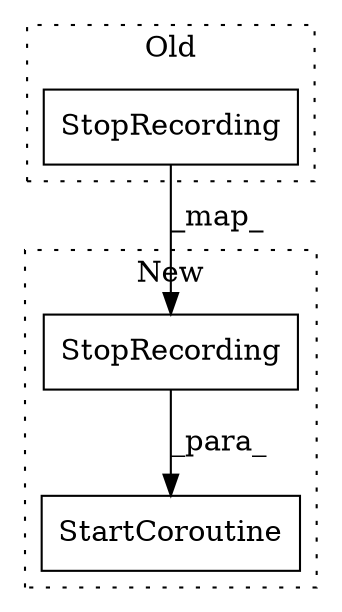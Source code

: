 digraph G {
subgraph cluster0 {
1 [label="StopRecording" a="32" s="5614" l="15" shape="box"];
label = "Old";
style="dotted";
}
subgraph cluster1 {
2 [label="StopRecording" a="32" s="5662" l="15" shape="box"];
3 [label="StartCoroutine" a="32" s="5647,5677" l="15,1" shape="box"];
label = "New";
style="dotted";
}
1 -> 2 [label="_map_"];
2 -> 3 [label="_para_"];
}